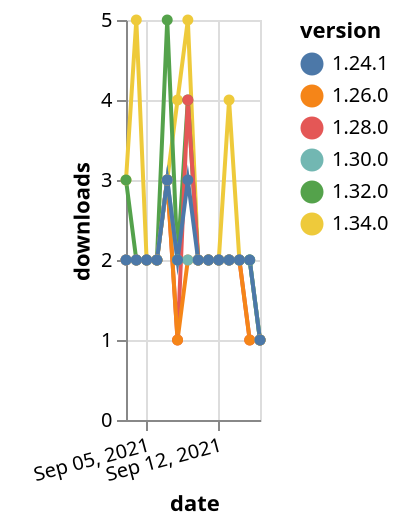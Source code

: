 {"$schema": "https://vega.github.io/schema/vega-lite/v5.json", "description": "A simple bar chart with embedded data.", "data": {"values": [{"date": "2021-09-03", "total": 231, "delta": 3, "version": "1.34.0"}, {"date": "2021-09-04", "total": 236, "delta": 5, "version": "1.34.0"}, {"date": "2021-09-05", "total": 238, "delta": 2, "version": "1.34.0"}, {"date": "2021-09-06", "total": 240, "delta": 2, "version": "1.34.0"}, {"date": "2021-09-07", "total": 243, "delta": 3, "version": "1.34.0"}, {"date": "2021-09-08", "total": 247, "delta": 4, "version": "1.34.0"}, {"date": "2021-09-09", "total": 252, "delta": 5, "version": "1.34.0"}, {"date": "2021-09-10", "total": 254, "delta": 2, "version": "1.34.0"}, {"date": "2021-09-11", "total": 256, "delta": 2, "version": "1.34.0"}, {"date": "2021-09-12", "total": 258, "delta": 2, "version": "1.34.0"}, {"date": "2021-09-13", "total": 262, "delta": 4, "version": "1.34.0"}, {"date": "2021-09-14", "total": 264, "delta": 2, "version": "1.34.0"}, {"date": "2021-09-15", "total": 266, "delta": 2, "version": "1.34.0"}, {"date": "2021-09-16", "total": 267, "delta": 1, "version": "1.34.0"}, {"date": "2021-09-03", "total": 829, "delta": 3, "version": "1.32.0"}, {"date": "2021-09-04", "total": 831, "delta": 2, "version": "1.32.0"}, {"date": "2021-09-05", "total": 833, "delta": 2, "version": "1.32.0"}, {"date": "2021-09-06", "total": 835, "delta": 2, "version": "1.32.0"}, {"date": "2021-09-07", "total": 840, "delta": 5, "version": "1.32.0"}, {"date": "2021-09-08", "total": 842, "delta": 2, "version": "1.32.0"}, {"date": "2021-09-09", "total": 846, "delta": 4, "version": "1.32.0"}, {"date": "2021-09-10", "total": 848, "delta": 2, "version": "1.32.0"}, {"date": "2021-09-11", "total": 850, "delta": 2, "version": "1.32.0"}, {"date": "2021-09-12", "total": 852, "delta": 2, "version": "1.32.0"}, {"date": "2021-09-13", "total": 854, "delta": 2, "version": "1.32.0"}, {"date": "2021-09-14", "total": 856, "delta": 2, "version": "1.32.0"}, {"date": "2021-09-15", "total": 858, "delta": 2, "version": "1.32.0"}, {"date": "2021-09-16", "total": 859, "delta": 1, "version": "1.32.0"}, {"date": "2021-09-03", "total": 1482, "delta": 2, "version": "1.28.0"}, {"date": "2021-09-04", "total": 1484, "delta": 2, "version": "1.28.0"}, {"date": "2021-09-05", "total": 1486, "delta": 2, "version": "1.28.0"}, {"date": "2021-09-06", "total": 1488, "delta": 2, "version": "1.28.0"}, {"date": "2021-09-07", "total": 1491, "delta": 3, "version": "1.28.0"}, {"date": "2021-09-08", "total": 1492, "delta": 1, "version": "1.28.0"}, {"date": "2021-09-09", "total": 1496, "delta": 4, "version": "1.28.0"}, {"date": "2021-09-10", "total": 1498, "delta": 2, "version": "1.28.0"}, {"date": "2021-09-11", "total": 1500, "delta": 2, "version": "1.28.0"}, {"date": "2021-09-12", "total": 1502, "delta": 2, "version": "1.28.0"}, {"date": "2021-09-13", "total": 1504, "delta": 2, "version": "1.28.0"}, {"date": "2021-09-14", "total": 1506, "delta": 2, "version": "1.28.0"}, {"date": "2021-09-15", "total": 1507, "delta": 1, "version": "1.28.0"}, {"date": "2021-09-16", "total": 1508, "delta": 1, "version": "1.28.0"}, {"date": "2021-09-03", "total": 1606, "delta": 2, "version": "1.26.0"}, {"date": "2021-09-04", "total": 1608, "delta": 2, "version": "1.26.0"}, {"date": "2021-09-05", "total": 1610, "delta": 2, "version": "1.26.0"}, {"date": "2021-09-06", "total": 1612, "delta": 2, "version": "1.26.0"}, {"date": "2021-09-07", "total": 1615, "delta": 3, "version": "1.26.0"}, {"date": "2021-09-08", "total": 1616, "delta": 1, "version": "1.26.0"}, {"date": "2021-09-09", "total": 1618, "delta": 2, "version": "1.26.0"}, {"date": "2021-09-10", "total": 1620, "delta": 2, "version": "1.26.0"}, {"date": "2021-09-11", "total": 1622, "delta": 2, "version": "1.26.0"}, {"date": "2021-09-12", "total": 1624, "delta": 2, "version": "1.26.0"}, {"date": "2021-09-13", "total": 1626, "delta": 2, "version": "1.26.0"}, {"date": "2021-09-14", "total": 1628, "delta": 2, "version": "1.26.0"}, {"date": "2021-09-15", "total": 1629, "delta": 1, "version": "1.26.0"}, {"date": "2021-09-16", "total": 1630, "delta": 1, "version": "1.26.0"}, {"date": "2021-09-03", "total": 1007, "delta": 2, "version": "1.30.0"}, {"date": "2021-09-04", "total": 1009, "delta": 2, "version": "1.30.0"}, {"date": "2021-09-05", "total": 1011, "delta": 2, "version": "1.30.0"}, {"date": "2021-09-06", "total": 1013, "delta": 2, "version": "1.30.0"}, {"date": "2021-09-07", "total": 1016, "delta": 3, "version": "1.30.0"}, {"date": "2021-09-08", "total": 1018, "delta": 2, "version": "1.30.0"}, {"date": "2021-09-09", "total": 1020, "delta": 2, "version": "1.30.0"}, {"date": "2021-09-10", "total": 1022, "delta": 2, "version": "1.30.0"}, {"date": "2021-09-11", "total": 1024, "delta": 2, "version": "1.30.0"}, {"date": "2021-09-12", "total": 1026, "delta": 2, "version": "1.30.0"}, {"date": "2021-09-13", "total": 1028, "delta": 2, "version": "1.30.0"}, {"date": "2021-09-14", "total": 1030, "delta": 2, "version": "1.30.0"}, {"date": "2021-09-15", "total": 1032, "delta": 2, "version": "1.30.0"}, {"date": "2021-09-16", "total": 1033, "delta": 1, "version": "1.30.0"}, {"date": "2021-09-03", "total": 2125, "delta": 2, "version": "1.24.1"}, {"date": "2021-09-04", "total": 2127, "delta": 2, "version": "1.24.1"}, {"date": "2021-09-05", "total": 2129, "delta": 2, "version": "1.24.1"}, {"date": "2021-09-06", "total": 2131, "delta": 2, "version": "1.24.1"}, {"date": "2021-09-07", "total": 2134, "delta": 3, "version": "1.24.1"}, {"date": "2021-09-08", "total": 2136, "delta": 2, "version": "1.24.1"}, {"date": "2021-09-09", "total": 2139, "delta": 3, "version": "1.24.1"}, {"date": "2021-09-10", "total": 2141, "delta": 2, "version": "1.24.1"}, {"date": "2021-09-11", "total": 2143, "delta": 2, "version": "1.24.1"}, {"date": "2021-09-12", "total": 2145, "delta": 2, "version": "1.24.1"}, {"date": "2021-09-13", "total": 2147, "delta": 2, "version": "1.24.1"}, {"date": "2021-09-14", "total": 2149, "delta": 2, "version": "1.24.1"}, {"date": "2021-09-15", "total": 2151, "delta": 2, "version": "1.24.1"}, {"date": "2021-09-16", "total": 2152, "delta": 1, "version": "1.24.1"}]}, "width": "container", "mark": {"type": "line", "point": {"filled": true}}, "encoding": {"x": {"field": "date", "type": "temporal", "timeUnit": "yearmonthdate", "title": "date", "axis": {"labelAngle": -15}}, "y": {"field": "delta", "type": "quantitative", "title": "downloads"}, "color": {"field": "version", "type": "nominal"}, "tooltip": {"field": "delta"}}}